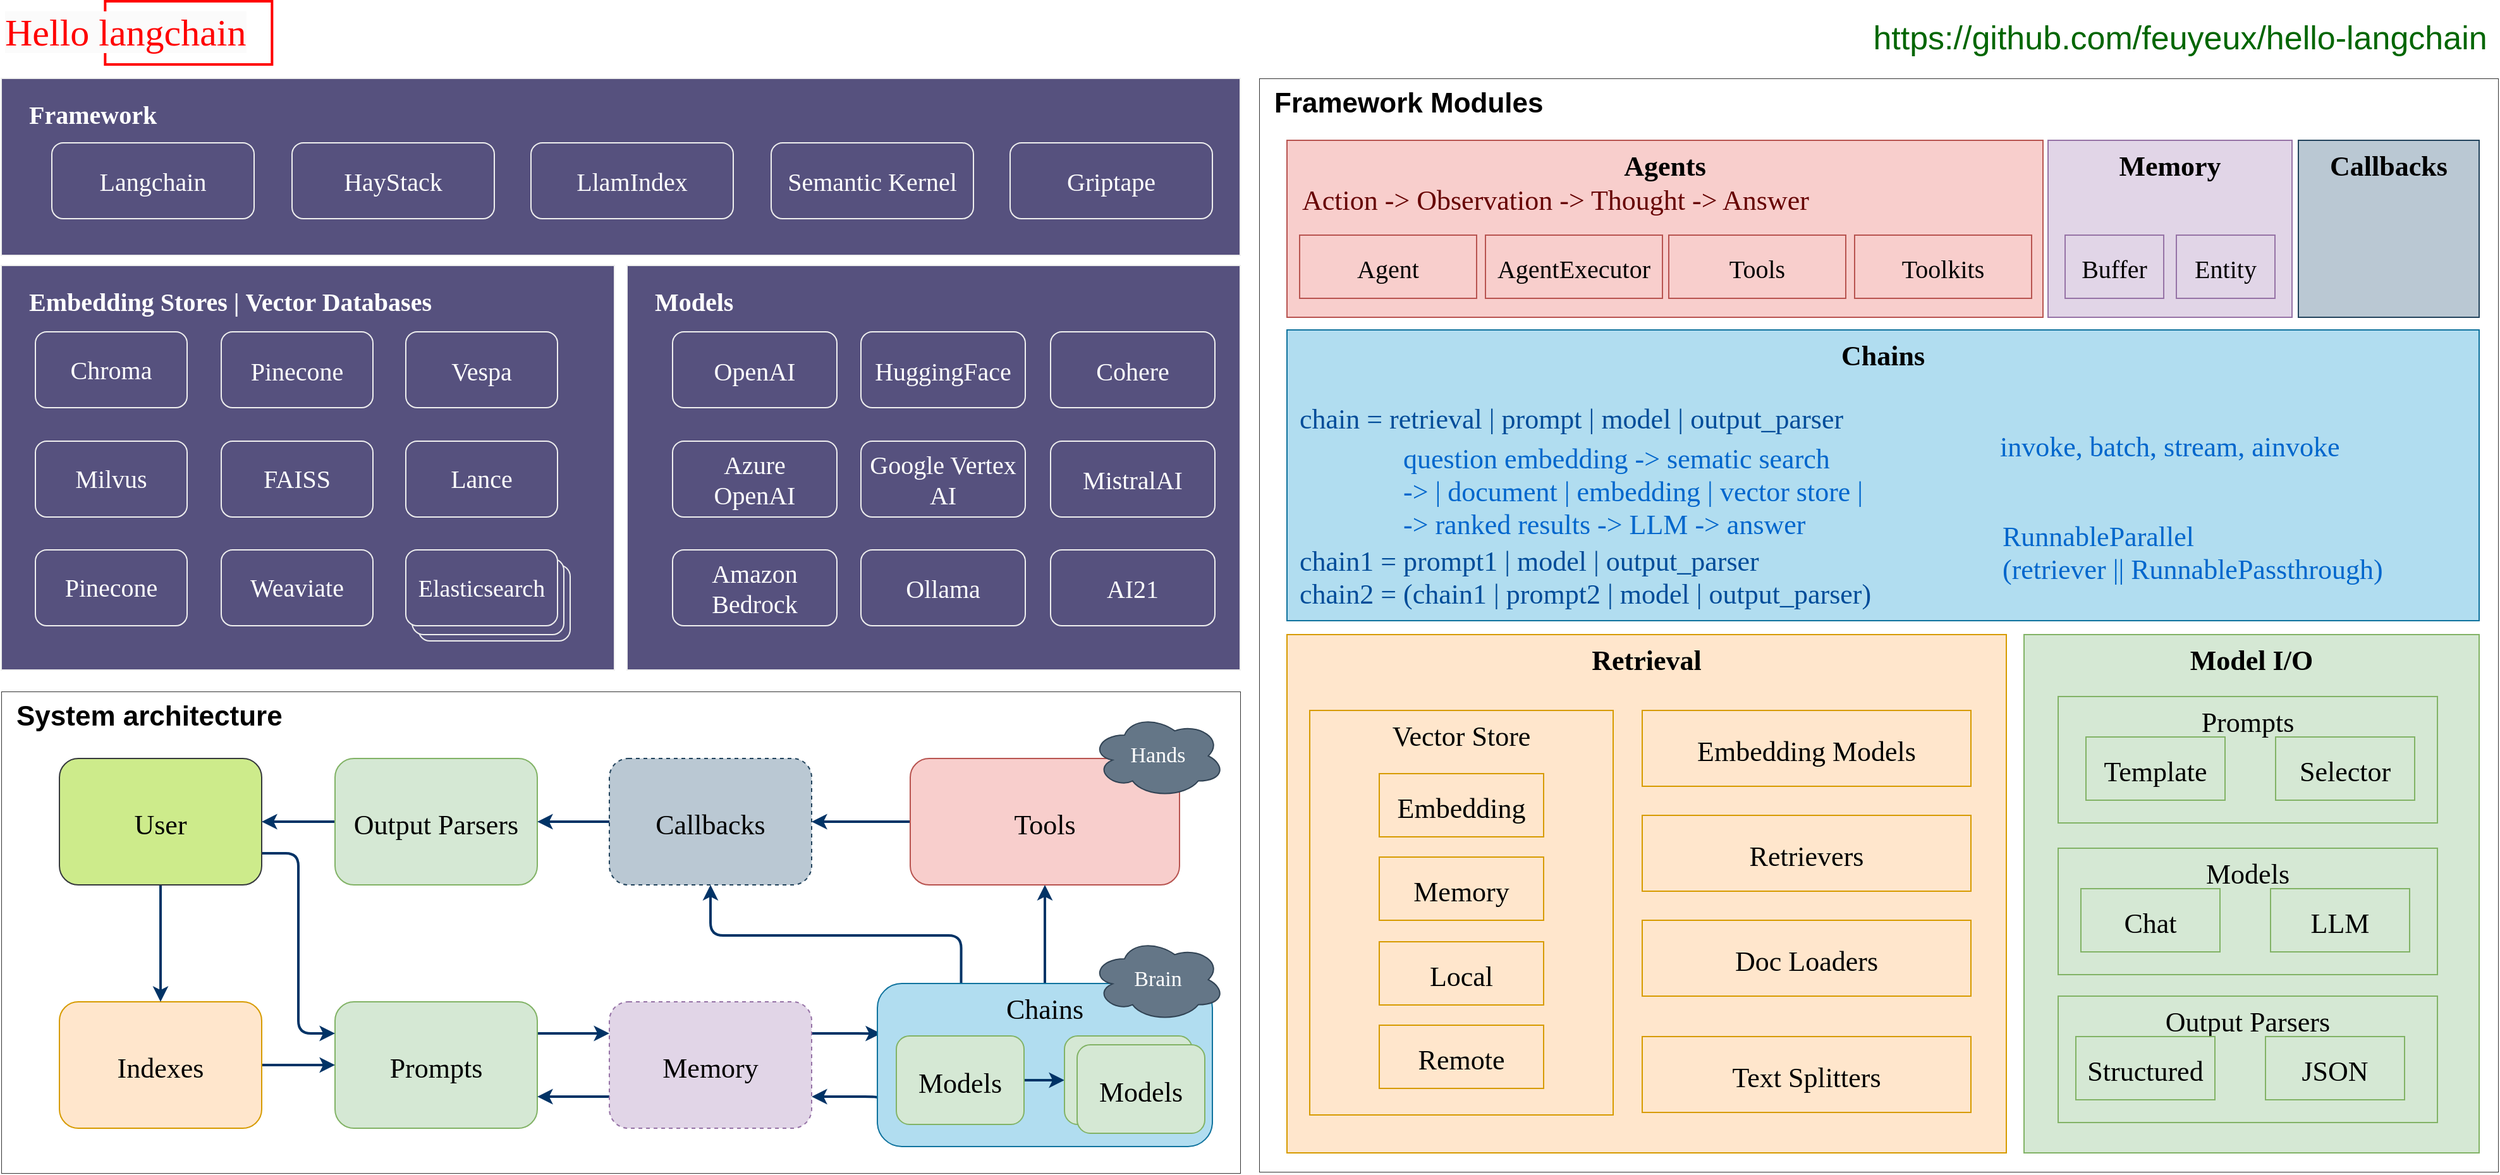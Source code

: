 <mxfile version="24.7.5">
  <diagram name="第 1 页" id="OYuebWuwv2_rnE3YtoPc">
    <mxGraphModel dx="5371" dy="1960" grid="0" gridSize="10" guides="1" tooltips="1" connect="1" arrows="1" fold="1" page="0" pageScale="1" pageWidth="827" pageHeight="1169" math="0" shadow="0">
      <root>
        <mxCell id="0" />
        <mxCell id="1" parent="0" />
        <mxCell id="qlYfSq8vVIO9M1__4HMO-33" value="System architecture" style="rounded=0;whiteSpace=wrap;html=1;fontSize=22;verticalAlign=top;align=left;spacingLeft=10;strokeColor=#333333;fontStyle=1;strokeWidth=0.5;" parent="1" vertex="1">
          <mxGeometry x="-3075" y="167" width="980" height="381" as="geometry" />
        </mxCell>
        <mxCell id="pzyvWJL_5G5Jy8PRfsOv-4" value="Framework Modules" style="rounded=0;whiteSpace=wrap;html=1;fontSize=22;verticalAlign=top;align=left;spacingLeft=10;strokeColor=#333333;fontStyle=1;strokeWidth=0.5;" parent="1" vertex="1">
          <mxGeometry x="-2080" y="-318" width="980" height="865" as="geometry" />
        </mxCell>
        <mxCell id="4NfUdMrG77cPyhmR1fGu-4" value="Retrieval" style="rounded=0;hachureGap=4;fontFamily=Nunito;fontSize=22;verticalAlign=top;fontSource=https%3A%2F%2Ffonts.googleapis.com%2Fcss%3Ffamily%3DNunito;labelBackgroundColor=none;fillColor=#ffe6cc;strokeColor=#d79b00;fontStyle=1" parent="1" vertex="1">
          <mxGeometry x="-2058" y="122" width="569" height="410" as="geometry" />
        </mxCell>
        <mxCell id="4NfUdMrG77cPyhmR1fGu-16" value="Vector Store" style="rounded=0;hachureGap=4;fontFamily=Nunito;fontSize=22;verticalAlign=top;fontSource=https%3A%2F%2Ffonts.googleapis.com%2Fcss%3Ffamily%3DNunito;labelBackgroundColor=none;fillColor=#ffe6cc;strokeColor=#d79b00;" parent="1" vertex="1">
          <mxGeometry x="-2040" y="182" width="240" height="320" as="geometry" />
        </mxCell>
        <mxCell id="4NfUdMrG77cPyhmR1fGu-1" value="Model I/O" style="rounded=0;hachureGap=4;fontFamily=Nunito;fontSize=22;verticalAlign=top;fontSource=https%3A%2F%2Ffonts.googleapis.com%2Fcss%3Ffamily%3DNunito;labelBackgroundColor=none;fillColor=#d5e8d4;strokeColor=#82b366;fontStyle=1" parent="1" vertex="1">
          <mxGeometry x="-1475" y="122" width="360" height="410" as="geometry" />
        </mxCell>
        <mxCell id="4NfUdMrG77cPyhmR1fGu-12" value="Output Parsers" style="rounded=0;hachureGap=4;fontFamily=Nunito;fontSize=22;verticalAlign=top;fontSource=https%3A%2F%2Ffonts.googleapis.com%2Fcss%3Ffamily%3DNunito;labelBackgroundColor=none;fillColor=#d5e8d4;strokeColor=#82b366;" parent="1" vertex="1">
          <mxGeometry x="-1448" y="408" width="300" height="100" as="geometry" />
        </mxCell>
        <mxCell id="4NfUdMrG77cPyhmR1fGu-2" value="Prompts" style="rounded=0;hachureGap=4;fontFamily=Nunito;fontSize=22;verticalAlign=top;fontSource=https%3A%2F%2Ffonts.googleapis.com%2Fcss%3Ffamily%3DNunito;labelBackgroundColor=none;fillColor=#d5e8d4;strokeColor=#82b366;" parent="1" vertex="1">
          <mxGeometry x="-1448" y="171" width="300" height="100" as="geometry" />
        </mxCell>
        <mxCell id="4NfUdMrG77cPyhmR1fGu-3" value="Models" style="rounded=0;hachureGap=4;fontFamily=Nunito;fontSize=22;verticalAlign=top;fontSource=https%3A%2F%2Ffonts.googleapis.com%2Fcss%3Ffamily%3DNunito;labelBackgroundColor=none;fillColor=#d5e8d4;strokeColor=#82b366;" parent="1" vertex="1">
          <mxGeometry x="-1448" y="291" width="300" height="100" as="geometry" />
        </mxCell>
        <mxCell id="4NfUdMrG77cPyhmR1fGu-5" value="Agents" style="rounded=0;hachureGap=4;fontFamily=Nunito;fontSize=22;verticalAlign=top;fontSource=https%3A%2F%2Ffonts.googleapis.com%2Fcss%3Ffamily%3DNunito;labelBackgroundColor=none;fillColor=#f8cecc;strokeColor=#b85450;fontStyle=1" parent="1" vertex="1">
          <mxGeometry x="-2058" y="-269" width="598" height="140" as="geometry" />
        </mxCell>
        <mxCell id="4NfUdMrG77cPyhmR1fGu-6" value="Selector" style="rounded=0;hachureGap=4;fontFamily=Nunito;fontSize=22;fontSource=https%3A%2F%2Ffonts.googleapis.com%2Fcss%3Ffamily%3DNunito;labelBackgroundColor=none;fillColor=#d5e8d4;strokeColor=#82b366;" parent="1" vertex="1">
          <mxGeometry x="-1276" y="203" width="110" height="50" as="geometry" />
        </mxCell>
        <mxCell id="4NfUdMrG77cPyhmR1fGu-7" value="Template" style="rounded=0;hachureGap=4;fontFamily=Nunito;fontSize=22;fontSource=https%3A%2F%2Ffonts.googleapis.com%2Fcss%3Ffamily%3DNunito;labelBackgroundColor=none;fillColor=#d5e8d4;strokeColor=#82b366;" parent="1" vertex="1">
          <mxGeometry x="-1426" y="203" width="110" height="50" as="geometry" />
        </mxCell>
        <mxCell id="4NfUdMrG77cPyhmR1fGu-8" value="Structured" style="rounded=0;hachureGap=4;fontFamily=Nunito;fontSize=22;fontSource=https%3A%2F%2Ffonts.googleapis.com%2Fcss%3Ffamily%3DNunito;labelBackgroundColor=none;fillColor=#d5e8d4;strokeColor=#82b366;" parent="1" vertex="1">
          <mxGeometry x="-1434" y="440" width="110" height="50" as="geometry" />
        </mxCell>
        <mxCell id="4NfUdMrG77cPyhmR1fGu-9" value="JSON" style="rounded=0;hachureGap=4;fontFamily=Nunito;fontSize=22;fontSource=https%3A%2F%2Ffonts.googleapis.com%2Fcss%3Ffamily%3DNunito;labelBackgroundColor=none;fillColor=#d5e8d4;strokeColor=#82b366;" parent="1" vertex="1">
          <mxGeometry x="-1284" y="440" width="110" height="50" as="geometry" />
        </mxCell>
        <mxCell id="4NfUdMrG77cPyhmR1fGu-10" value="Chat" style="rounded=0;hachureGap=4;fontFamily=Nunito;fontSize=22;fontSource=https%3A%2F%2Ffonts.googleapis.com%2Fcss%3Ffamily%3DNunito;labelBackgroundColor=none;fillColor=#d5e8d4;strokeColor=#82b366;" parent="1" vertex="1">
          <mxGeometry x="-1430" y="323" width="110" height="50" as="geometry" />
        </mxCell>
        <mxCell id="4NfUdMrG77cPyhmR1fGu-11" value="LLM" style="rounded=0;hachureGap=4;fontFamily=Nunito;fontSize=22;fontSource=https%3A%2F%2Ffonts.googleapis.com%2Fcss%3Ffamily%3DNunito;labelBackgroundColor=none;fillColor=#d5e8d4;strokeColor=#82b366;" parent="1" vertex="1">
          <mxGeometry x="-1280" y="323" width="110" height="50" as="geometry" />
        </mxCell>
        <mxCell id="4NfUdMrG77cPyhmR1fGu-13" value="Retrievers" style="rounded=0;hachureGap=4;fontFamily=Nunito;fontSize=22;verticalAlign=middle;fontSource=https%3A%2F%2Ffonts.googleapis.com%2Fcss%3Ffamily%3DNunito;flipV=0;labelBackgroundColor=none;fillColor=#ffe6cc;strokeColor=#d79b00;" parent="1" vertex="1">
          <mxGeometry x="-1777" y="265" width="260" height="60" as="geometry" />
        </mxCell>
        <mxCell id="4NfUdMrG77cPyhmR1fGu-14" value="Embedding" style="rounded=0;hachureGap=4;fontFamily=Nunito;fontSize=22;fontSource=https%3A%2F%2Ffonts.googleapis.com%2Fcss%3Ffamily%3DNunito;labelBackgroundColor=none;fillColor=#ffe6cc;strokeColor=#d79b00;" parent="1" vertex="1">
          <mxGeometry x="-1985" y="232" width="130" height="50" as="geometry" />
        </mxCell>
        <mxCell id="4NfUdMrG77cPyhmR1fGu-15" value="Doc Loaders" style="rounded=0;hachureGap=4;fontFamily=Nunito;fontSize=22;verticalAlign=middle;fontSource=https%3A%2F%2Ffonts.googleapis.com%2Fcss%3Ffamily%3DNunito;flipV=0;labelBackgroundColor=none;fillColor=#ffe6cc;strokeColor=#d79b00;" parent="1" vertex="1">
          <mxGeometry x="-1777" y="348" width="260" height="60" as="geometry" />
        </mxCell>
        <mxCell id="4NfUdMrG77cPyhmR1fGu-17" value="Text Splitters" style="rounded=0;hachureGap=4;fontFamily=Nunito;fontSize=22;verticalAlign=middle;fontSource=https%3A%2F%2Ffonts.googleapis.com%2Fcss%3Ffamily%3DNunito;flipV=0;labelBackgroundColor=none;fillColor=#ffe6cc;strokeColor=#d79b00;" parent="1" vertex="1">
          <mxGeometry x="-1777" y="440" width="260" height="60" as="geometry" />
        </mxCell>
        <mxCell id="4NfUdMrG77cPyhmR1fGu-18" value="Embedding Models" style="rounded=0;hachureGap=4;fontFamily=Nunito;fontSize=22;verticalAlign=middle;fontSource=https%3A%2F%2Ffonts.googleapis.com%2Fcss%3Ffamily%3DNunito;flipV=0;labelBackgroundColor=none;fillColor=#ffe6cc;strokeColor=#d79b00;" parent="1" vertex="1">
          <mxGeometry x="-1777" y="182" width="260" height="60" as="geometry" />
        </mxCell>
        <mxCell id="4NfUdMrG77cPyhmR1fGu-19" value="Local" style="rounded=0;hachureGap=4;fontFamily=Nunito;fontSize=22;fontSource=https%3A%2F%2Ffonts.googleapis.com%2Fcss%3Ffamily%3DNunito;labelBackgroundColor=none;fillColor=#ffe6cc;strokeColor=#d79b00;" parent="1" vertex="1">
          <mxGeometry x="-1985" y="365" width="130" height="50" as="geometry" />
        </mxCell>
        <mxCell id="4NfUdMrG77cPyhmR1fGu-20" value="Memory" style="rounded=0;hachureGap=4;fontFamily=Nunito;fontSize=22;fontSource=https%3A%2F%2Ffonts.googleapis.com%2Fcss%3Ffamily%3DNunito;labelBackgroundColor=none;fillColor=#ffe6cc;strokeColor=#d79b00;" parent="1" vertex="1">
          <mxGeometry x="-1985" y="298" width="130" height="50" as="geometry" />
        </mxCell>
        <mxCell id="4NfUdMrG77cPyhmR1fGu-21" value="Remote" style="rounded=0;hachureGap=4;fontFamily=Nunito;fontSize=22;fontSource=https%3A%2F%2Ffonts.googleapis.com%2Fcss%3Ffamily%3DNunito;labelBackgroundColor=none;fillColor=#ffe6cc;strokeColor=#d79b00;" parent="1" vertex="1">
          <mxGeometry x="-1985" y="431" width="130" height="50" as="geometry" />
        </mxCell>
        <mxCell id="4NfUdMrG77cPyhmR1fGu-22" value="Chains" style="rounded=0;hachureGap=4;fontFamily=Nunito;fontSize=22;verticalAlign=top;fontSource=https%3A%2F%2Ffonts.googleapis.com%2Fcss%3Ffamily%3DNunito;labelBackgroundColor=none;fillColor=#b1ddf0;strokeColor=#10739e;fontStyle=1" parent="1" vertex="1">
          <mxGeometry x="-2058" y="-119" width="943" height="230" as="geometry" />
        </mxCell>
        <mxCell id="4NfUdMrG77cPyhmR1fGu-23" value="chain = retrieval | prompt | model | output_parser" style="text;align=left;verticalAlign=middle;resizable=0;points=[];autosize=1;strokeColor=none;fillColor=none;fontSize=22;fontFamily=Nunito;fontStyle=0;labelBackgroundColor=none;labelBorderColor=none;fontColor=#004C99;fontSource=https%3A%2F%2Ffonts.googleapis.com%2Fcss%3Ffamily%3DNunito;" parent="1" vertex="1">
          <mxGeometry x="-2050" y="-70" width="516" height="38" as="geometry" />
        </mxCell>
        <mxCell id="4NfUdMrG77cPyhmR1fGu-26" value="RunnableParallel &#xa;(retriever || RunnablePassthrough)" style="text;align=left;verticalAlign=middle;resizable=0;points=[];autosize=1;strokeColor=none;fillColor=none;fontSize=22;fontFamily=Nunito;fontStyle=0;labelBackgroundColor=none;labelBorderColor=none;fontColor=#0066CC;fontSource=https%3A%2F%2Ffonts.googleapis.com%2Fcss%3Ffamily%3DNunito;" parent="1" vertex="1">
          <mxGeometry x="-1494" y="22.5" width="362" height="65" as="geometry" />
        </mxCell>
        <mxCell id="4NfUdMrG77cPyhmR1fGu-27" value="invoke, batch, stream, ainvoke" style="text;align=left;verticalAlign=middle;resizable=0;points=[];autosize=1;strokeColor=none;fillColor=none;fontSize=22;fontFamily=Nunito;fontStyle=0;labelBackgroundColor=none;labelBorderColor=none;fontColor=#0066CC;fontSource=https%3A%2F%2Ffonts.googleapis.com%2Fcss%3Ffamily%3DNunito;" parent="1" vertex="1">
          <mxGeometry x="-1496" y="-48" width="328" height="38" as="geometry" />
        </mxCell>
        <mxCell id="4NfUdMrG77cPyhmR1fGu-29" value="AgentExecutor" style="rounded=0;hachureGap=4;fontFamily=Nunito;fontSize=20;fontSource=https%3A%2F%2Ffonts.googleapis.com%2Fcss%3Ffamily%3DNunito;labelBackgroundColor=none;fillColor=#f8cecc;strokeColor=#b85450;" parent="1" vertex="1">
          <mxGeometry x="-1901" y="-194" width="140" height="50" as="geometry" />
        </mxCell>
        <mxCell id="4NfUdMrG77cPyhmR1fGu-30" value="Tools" style="rounded=0;hachureGap=4;fontFamily=Nunito;fontSize=20;fontSource=https%3A%2F%2Ffonts.googleapis.com%2Fcss%3Ffamily%3DNunito;labelBackgroundColor=none;fillColor=#f8cecc;strokeColor=#b85450;" parent="1" vertex="1">
          <mxGeometry x="-1756" y="-194" width="140" height="50" as="geometry" />
        </mxCell>
        <mxCell id="4NfUdMrG77cPyhmR1fGu-32" value="chain1 = prompt1 | model | output_parser&#xa;chain2 = (chain1 | prompt2 | model | output_parser)" style="text;align=left;verticalAlign=middle;resizable=0;points=[];autosize=1;strokeColor=none;fillColor=none;fontSize=22;fontFamily=Nunito;labelBackgroundColor=none;fontColor=#004C99;fontSource=https%3A%2F%2Ffonts.googleapis.com%2Fcss%3Ffamily%3DNunito;" parent="1" vertex="1">
          <mxGeometry x="-2050" y="42" width="539" height="65" as="geometry" />
        </mxCell>
        <mxCell id="4NfUdMrG77cPyhmR1fGu-33" value="Toolkits" style="rounded=0;hachureGap=4;fontFamily=Nunito;fontSize=20;fontSource=https%3A%2F%2Ffonts.googleapis.com%2Fcss%3Ffamily%3DNunito;labelBackgroundColor=none;fillColor=#f8cecc;strokeColor=#b85450;" parent="1" vertex="1">
          <mxGeometry x="-1609" y="-194" width="140" height="50" as="geometry" />
        </mxCell>
        <mxCell id="MscFgvf52E4xxU9Cp72V-1" value="question embedding -&gt; sematic search &#xa;-&gt; | document | embedding | vector store | &#xa;-&gt; ranked results -&gt; LLM -&gt; answer" style="text;align=left;verticalAlign=middle;resizable=0;points=[];autosize=1;strokeColor=none;fillColor=none;fontFamily=Nunito;fontSize=22;fontStyle=0;labelBackgroundColor=none;labelBorderColor=none;fontColor=#0066CC;fontSource=https%3A%2F%2Ffonts.googleapis.com%2Fcss%3Ffamily%3DNunito;" parent="1" vertex="1">
          <mxGeometry x="-1968" y="-39" width="457" height="91" as="geometry" />
        </mxCell>
        <mxCell id="mzIa0gRwXA8rVOjW6qRV-1" value="Framework" style="rounded=0;whiteSpace=wrap;html=1;fontFamily=Nunito;fontSize=20;verticalAlign=top;align=left;spacingLeft=20;spacingTop=10;labelBackgroundColor=none;fillColor=#56517E;strokeColor=#EEEEEE;fontColor=#FFFFFF;fontSource=https%3A%2F%2Ffonts.googleapis.com%2Fcss%3Ffamily%3DNunito;glass=0;shadow=0;fontStyle=1" parent="1" vertex="1">
          <mxGeometry x="-3075" y="-318" width="980" height="140" as="geometry" />
        </mxCell>
        <mxCell id="mzIa0gRwXA8rVOjW6qRV-2" value="Embedding Stores |&amp;nbsp;Vector Databases" style="rounded=0;whiteSpace=wrap;html=1;fontFamily=Nunito;fontSize=20;verticalAlign=top;align=left;spacingLeft=20;spacingTop=10;labelBackgroundColor=none;fillColor=#56517E;strokeColor=#EEEEEE;fontColor=#FFFFFF;fontSource=https%3A%2F%2Ffonts.googleapis.com%2Fcss%3Ffamily%3DNunito;glass=0;shadow=0;fontStyle=1" parent="1" vertex="1">
          <mxGeometry x="-3075" y="-170" width="485" height="320" as="geometry" />
        </mxCell>
        <mxCell id="mzIa0gRwXA8rVOjW6qRV-3" value="Models" style="rounded=0;whiteSpace=wrap;html=1;fontFamily=Nunito;fontSize=20;verticalAlign=top;align=left;spacingLeft=20;spacingTop=10;labelBackgroundColor=none;fillColor=#56517E;strokeColor=#EEEEEE;fontColor=#FFFFFF;fontSource=https%3A%2F%2Ffonts.googleapis.com%2Fcss%3Ffamily%3DNunito;glass=0;shadow=0;fontStyle=1" parent="1" vertex="1">
          <mxGeometry x="-2580" y="-170" width="485" height="320" as="geometry" />
        </mxCell>
        <mxCell id="mzIa0gRwXA8rVOjW6qRV-4" value="Langchain" style="rounded=1;whiteSpace=wrap;html=1;fontFamily=Nunito;fontSize=20;labelBackgroundColor=none;fillColor=#56517E;strokeColor=#EEEEEE;fontColor=#FFFFFF;fontSource=https%3A%2F%2Ffonts.googleapis.com%2Fcss%3Ffamily%3DNunito;fontStyle=0" parent="1" vertex="1">
          <mxGeometry x="-3035" y="-267" width="160" height="60" as="geometry" />
        </mxCell>
        <mxCell id="mzIa0gRwXA8rVOjW6qRV-6" value="HayStack" style="rounded=1;whiteSpace=wrap;html=1;fontFamily=Nunito;fontSize=20;labelBackgroundColor=none;fillColor=#56517E;strokeColor=#EEEEEE;fontColor=#FFFFFF;fontSource=https%3A%2F%2Ffonts.googleapis.com%2Fcss%3Ffamily%3DNunito;fontStyle=0" parent="1" vertex="1">
          <mxGeometry x="-2845" y="-267" width="160" height="60" as="geometry" />
        </mxCell>
        <mxCell id="mzIa0gRwXA8rVOjW6qRV-7" value="OpenAI" style="rounded=1;whiteSpace=wrap;html=1;fontFamily=Nunito;fontSize=20;labelBackgroundColor=none;fillColor=#56517E;strokeColor=#EEEEEE;fontColor=#FFFFFF;fontSource=https%3A%2F%2Ffonts.googleapis.com%2Fcss%3Ffamily%3DNunito;fontStyle=0" parent="1" vertex="1">
          <mxGeometry x="-2544" y="-117.5" width="130" height="60" as="geometry" />
        </mxCell>
        <mxCell id="mzIa0gRwXA8rVOjW6qRV-8" value="HuggingFace" style="rounded=1;whiteSpace=wrap;html=1;fontFamily=Nunito;fontSize=20;labelBackgroundColor=none;fillColor=#56517E;strokeColor=#EEEEEE;fontColor=#FFFFFF;fontSource=https%3A%2F%2Ffonts.googleapis.com%2Fcss%3Ffamily%3DNunito;fontStyle=0" parent="1" vertex="1">
          <mxGeometry x="-2395" y="-117.5" width="130" height="60" as="geometry" />
        </mxCell>
        <mxCell id="mzIa0gRwXA8rVOjW6qRV-9" value="Pinecone" style="rounded=1;whiteSpace=wrap;html=1;fontFamily=Nunito;fontSize=20;labelBackgroundColor=none;fillColor=#56517E;strokeColor=#EEEEEE;fontColor=#FFFFFF;fontSource=https%3A%2F%2Ffonts.googleapis.com%2Fcss%3Ffamily%3DNunito;fontStyle=0" parent="1" vertex="1">
          <mxGeometry x="-2901" y="-117.5" width="120" height="60" as="geometry" />
        </mxCell>
        <mxCell id="mzIa0gRwXA8rVOjW6qRV-10" value="Vespa" style="rounded=1;whiteSpace=wrap;html=1;fontFamily=Nunito;fontSize=20;labelBackgroundColor=none;fillColor=#56517E;strokeColor=#EEEEEE;fontColor=#FFFFFF;fontSource=https%3A%2F%2Ffonts.googleapis.com%2Fcss%3Ffamily%3DNunito;fontStyle=0" parent="1" vertex="1">
          <mxGeometry x="-2755" y="-117.5" width="120" height="60" as="geometry" />
        </mxCell>
        <mxCell id="mzIa0gRwXA8rVOjW6qRV-12" value="Cohere" style="rounded=1;whiteSpace=wrap;html=1;fontFamily=Nunito;fontSize=20;labelBackgroundColor=none;fillColor=#56517E;strokeColor=#EEEEEE;fontColor=#FFFFFF;fontSource=https%3A%2F%2Ffonts.googleapis.com%2Fcss%3Ffamily%3DNunito;fontStyle=0" parent="1" vertex="1">
          <mxGeometry x="-2245" y="-117.5" width="130" height="60" as="geometry" />
        </mxCell>
        <mxCell id="mzIa0gRwXA8rVOjW6qRV-13" value="Google Vertex AI" style="rounded=1;whiteSpace=wrap;html=1;fontFamily=Nunito;fontSize=20;fontStyle=0;labelBackgroundColor=none;fillColor=#56517E;strokeColor=#EEEEEE;fontColor=#FFFFFF;fontSource=https%3A%2F%2Ffonts.googleapis.com%2Fcss%3Ffamily%3DNunito;" parent="1" vertex="1">
          <mxGeometry x="-2395" y="-31" width="130" height="60" as="geometry" />
        </mxCell>
        <mxCell id="mzIa0gRwXA8rVOjW6qRV-14" value="LlamIndex" style="rounded=1;whiteSpace=wrap;html=1;fontFamily=Nunito;fontSize=20;labelBackgroundColor=none;fillColor=#56517E;strokeColor=#EEEEEE;fontColor=#FFFFFF;fontSource=https%3A%2F%2Ffonts.googleapis.com%2Fcss%3Ffamily%3DNunito;fontStyle=0" parent="1" vertex="1">
          <mxGeometry x="-2656" y="-267" width="160" height="60" as="geometry" />
        </mxCell>
        <mxCell id="mzIa0gRwXA8rVOjW6qRV-15" value="Azure &lt;br&gt;OpenAI" style="rounded=1;whiteSpace=wrap;html=1;fontFamily=Nunito;fontSize=20;labelBackgroundColor=none;fillColor=#56517E;strokeColor=#EEEEEE;fontColor=#FFFFFF;fontSource=https%3A%2F%2Ffonts.googleapis.com%2Fcss%3Ffamily%3DNunito;fontStyle=0" parent="1" vertex="1">
          <mxGeometry x="-2544" y="-31" width="130" height="60" as="geometry" />
        </mxCell>
        <mxCell id="mzIa0gRwXA8rVOjW6qRV-16" value="&lt;div style=&quot;font-size: 20px; line-height: 21px;&quot;&gt;Chroma&lt;/div&gt;" style="rounded=1;whiteSpace=wrap;html=1;fontFamily=Nunito;fontSize=20;labelBackgroundColor=none;fillColor=#56517E;strokeColor=#EEEEEE;fontColor=#FFFFFF;fontSource=https%3A%2F%2Ffonts.googleapis.com%2Fcss%3Ffamily%3DNunito;fontStyle=0" parent="1" vertex="1">
          <mxGeometry x="-3048" y="-117.5" width="120" height="60" as="geometry" />
        </mxCell>
        <mxCell id="mzIa0gRwXA8rVOjW6qRV-17" value="&lt;div style=&quot;font-size: 20px; line-height: 21px;&quot;&gt;&lt;div style=&quot;line-height: 21px; font-size: 20px;&quot;&gt;Milvus&lt;/div&gt;&lt;/div&gt;" style="rounded=1;whiteSpace=wrap;html=1;fontFamily=Nunito;fontSize=20;labelBackgroundColor=none;fillColor=#56517E;strokeColor=#EEEEEE;fontColor=#FFFFFF;fontSource=https%3A%2F%2Ffonts.googleapis.com%2Fcss%3Ffamily%3DNunito;fontStyle=0" parent="1" vertex="1">
          <mxGeometry x="-3048" y="-31" width="120" height="60" as="geometry" />
        </mxCell>
        <mxCell id="mzIa0gRwXA8rVOjW6qRV-20" value="MistralAI" style="rounded=1;whiteSpace=wrap;html=1;fontFamily=Nunito;fontSize=20;labelBackgroundColor=none;fillColor=#56517E;strokeColor=#EEEEEE;fontColor=#FFFFFF;fontSource=https%3A%2F%2Ffonts.googleapis.com%2Fcss%3Ffamily%3DNunito;fontStyle=0" parent="1" vertex="1">
          <mxGeometry x="-2245" y="-31" width="130" height="60" as="geometry" />
        </mxCell>
        <mxCell id="mzIa0gRwXA8rVOjW6qRV-22" value="&lt;div style=&quot;font-size: 20px; line-height: 21px;&quot;&gt;&lt;div style=&quot;line-height: 21px; font-size: 20px;&quot;&gt;&lt;div style=&quot;line-height: 21px; font-size: 20px;&quot;&gt;Neo4j&lt;/div&gt;&lt;/div&gt;&lt;/div&gt;" style="rounded=1;whiteSpace=wrap;html=1;fontFamily=Nunito;fontSize=20;labelBackgroundColor=none;fillColor=#56517E;strokeColor=#EEEEEE;fontColor=#FFFFFF;fontSource=https%3A%2F%2Ffonts.googleapis.com%2Fcss%3Ffamily%3DNunito;fontStyle=0" parent="1" vertex="1">
          <mxGeometry x="-2745" y="67" width="120" height="60" as="geometry" />
        </mxCell>
        <mxCell id="mzIa0gRwXA8rVOjW6qRV-24" value="&lt;div style=&quot;font-size: 20px; line-height: 21px;&quot;&gt;&lt;div style=&quot;line-height: 21px; font-size: 20px;&quot;&gt;&lt;div style=&quot;line-height: 21px; font-size: 20px;&quot;&gt;Pinecone&lt;/div&gt;&lt;/div&gt;&lt;/div&gt;" style="rounded=1;whiteSpace=wrap;html=1;fontFamily=Nunito;fontSize=20;labelBackgroundColor=none;fillColor=#56517E;strokeColor=#EEEEEE;fontColor=#FFFFFF;fontSource=https%3A%2F%2Ffonts.googleapis.com%2Fcss%3Ffamily%3DNunito;fontStyle=0" parent="1" vertex="1">
          <mxGeometry x="-3048" y="55" width="120" height="60" as="geometry" />
        </mxCell>
        <mxCell id="mzIa0gRwXA8rVOjW6qRV-26" value="&lt;div style=&quot;font-size: 20px; line-height: 21px;&quot;&gt;&lt;div style=&quot;line-height: 21px; font-size: 20px;&quot;&gt;&lt;div style=&quot;line-height: 21px; font-size: 20px;&quot;&gt;Weaviate&lt;/div&gt;&lt;/div&gt;&lt;/div&gt;" style="rounded=1;whiteSpace=wrap;html=1;fontFamily=Nunito;fontSize=20;labelBackgroundColor=none;fillColor=#56517E;strokeColor=#EEEEEE;fontColor=#FFFFFF;fontSource=https%3A%2F%2Ffonts.googleapis.com%2Fcss%3Ffamily%3DNunito;fontStyle=0" parent="1" vertex="1">
          <mxGeometry x="-2901" y="55" width="120" height="60" as="geometry" />
        </mxCell>
        <mxCell id="mzIa0gRwXA8rVOjW6qRV-28" value="Amazon Bedrock" style="rounded=1;whiteSpace=wrap;html=1;fontFamily=Nunito;fontSize=20;labelBackgroundColor=none;fillColor=#56517E;strokeColor=#EEEEEE;fontColor=#FFFFFF;fontSource=https%3A%2F%2Ffonts.googleapis.com%2Fcss%3Ffamily%3DNunito;fontStyle=0" parent="1" vertex="1">
          <mxGeometry x="-2544" y="55" width="130" height="60" as="geometry" />
        </mxCell>
        <mxCell id="pzyvWJL_5G5Jy8PRfsOv-1" value="Memory" style="rounded=0;hachureGap=4;fontFamily=Nunito;fontSize=22;verticalAlign=top;fontSource=https%3A%2F%2Ffonts.googleapis.com%2Fcss%3Ffamily%3DNunito;labelBackgroundColor=none;fillColor=#e1d5e7;strokeColor=#9673a6;fontStyle=1" parent="1" vertex="1">
          <mxGeometry x="-1456" y="-269" width="193" height="140" as="geometry" />
        </mxCell>
        <mxCell id="pzyvWJL_5G5Jy8PRfsOv-2" value="&lt;div style=&quot;font-size: 20px; line-height: 21px;&quot;&gt;&lt;div style=&quot;line-height: 21px; font-size: 20px;&quot;&gt;&lt;div style=&quot;line-height: 21px; font-size: 20px;&quot;&gt;Redis&lt;/div&gt;&lt;/div&gt;&lt;/div&gt;" style="rounded=1;whiteSpace=wrap;html=1;fontFamily=Nunito;fontSize=20;labelBackgroundColor=none;fillColor=#56517E;strokeColor=#EEEEEE;fontColor=#FFFFFF;fontSource=https%3A%2F%2Ffonts.googleapis.com%2Fcss%3Ffamily%3DNunito;fontStyle=0" parent="1" vertex="1">
          <mxGeometry x="-2750" y="62" width="120" height="60" as="geometry" />
        </mxCell>
        <mxCell id="pzyvWJL_5G5Jy8PRfsOv-3" value="Ollama" style="rounded=1;whiteSpace=wrap;html=1;fontFamily=Nunito;fontSize=20;labelBackgroundColor=none;fillColor=#56517E;strokeColor=#EEEEEE;fontColor=#FFFFFF;fontSource=https%3A%2F%2Ffonts.googleapis.com%2Fcss%3Ffamily%3DNunito;fontStyle=0" parent="1" vertex="1">
          <mxGeometry x="-2395" y="55" width="130" height="60" as="geometry" />
        </mxCell>
        <mxCell id="qlYfSq8vVIO9M1__4HMO-2" value="&lt;div style=&quot;font-size: 20px; line-height: 21px;&quot;&gt;FAISS&lt;/div&gt;" style="rounded=1;whiteSpace=wrap;html=1;fontFamily=Nunito;fontSize=20;labelBackgroundColor=none;fillColor=#56517E;strokeColor=#EEEEEE;fontColor=#FFFFFF;fontSource=https%3A%2F%2Ffonts.googleapis.com%2Fcss%3Ffamily%3DNunito;fontStyle=0" parent="1" vertex="1">
          <mxGeometry x="-2901" y="-31" width="120" height="60" as="geometry" />
        </mxCell>
        <mxCell id="qlYfSq8vVIO9M1__4HMO-4" value="&lt;div style=&quot;font-size: 20px; line-height: 21px;&quot;&gt;Lance&lt;/div&gt;" style="rounded=1;whiteSpace=wrap;html=1;fontFamily=Nunito;fontSize=20;labelBackgroundColor=none;fillColor=#56517E;strokeColor=#EEEEEE;fontColor=#FFFFFF;fontSource=https%3A%2F%2Ffonts.googleapis.com%2Fcss%3Ffamily%3DNunito;fontStyle=0" parent="1" vertex="1">
          <mxGeometry x="-2755" y="-31" width="120" height="60" as="geometry" />
        </mxCell>
        <mxCell id="qlYfSq8vVIO9M1__4HMO-5" value="Callbacks" style="rounded=0;hachureGap=4;fontFamily=Nunito;fontSize=22;verticalAlign=top;fontSource=https%3A%2F%2Ffonts.googleapis.com%2Fcss%3Ffamily%3DNunito;labelBackgroundColor=none;fillColor=#bac8d3;strokeColor=#23445d;fontStyle=1" parent="1" vertex="1">
          <mxGeometry x="-1258" y="-269" width="143" height="140" as="geometry" />
        </mxCell>
        <mxCell id="qlYfSq8vVIO9M1__4HMO-6" value="Agent" style="rounded=0;hachureGap=4;fontFamily=Nunito;fontSize=20;fontSource=https%3A%2F%2Ffonts.googleapis.com%2Fcss%3Ffamily%3DNunito;labelBackgroundColor=none;fillColor=#f8cecc;strokeColor=#b85450;" parent="1" vertex="1">
          <mxGeometry x="-2048" y="-194" width="140" height="50" as="geometry" />
        </mxCell>
        <mxCell id="qlYfSq8vVIO9M1__4HMO-8" value="AI21" style="rounded=1;whiteSpace=wrap;html=1;fontFamily=Nunito;fontSize=20;labelBackgroundColor=none;fillColor=#56517E;strokeColor=#EEEEEE;fontColor=#FFFFFF;fontSource=https%3A%2F%2Ffonts.googleapis.com%2Fcss%3Ffamily%3DNunito;fontStyle=0" parent="1" vertex="1">
          <mxGeometry x="-2245" y="55" width="130" height="60" as="geometry" />
        </mxCell>
        <mxCell id="qlYfSq8vVIO9M1__4HMO-9" value="Semantic Kernel" style="rounded=1;whiteSpace=wrap;html=1;fontFamily=Nunito;fontSize=20;labelBackgroundColor=none;fillColor=#56517E;strokeColor=#EEEEEE;fontColor=#FFFFFF;fontSource=https%3A%2F%2Ffonts.googleapis.com%2Fcss%3Ffamily%3DNunito;fontStyle=0" parent="1" vertex="1">
          <mxGeometry x="-2466" y="-267" width="160" height="60" as="geometry" />
        </mxCell>
        <mxCell id="mzIa0gRwXA8rVOjW6qRV-23" value="&lt;div style=&quot;font-size: 19px; line-height: 21px;&quot;&gt;&lt;div style=&quot;line-height: 21px; font-size: 19px;&quot;&gt;&lt;div style=&quot;line-height: 21px; font-size: 19px;&quot;&gt;Elasticsearch&lt;/div&gt;&lt;/div&gt;&lt;/div&gt;" style="rounded=1;whiteSpace=wrap;html=1;fontFamily=Nunito;fontSize=19;labelBackgroundColor=none;fillColor=#56517E;strokeColor=#EEEEEE;fontColor=#FFFFFF;fontSource=https%3A%2F%2Ffonts.googleapis.com%2Fcss%3Ffamily%3DNunito;fontStyle=0" parent="1" vertex="1">
          <mxGeometry x="-2755" y="55" width="120" height="60" as="geometry" />
        </mxCell>
        <mxCell id="qlYfSq8vVIO9M1__4HMO-15" value="Action -&gt; Observation -&gt; Thought -&gt; Answer" style="text;align=left;verticalAlign=middle;resizable=0;points=[];autosize=1;strokeColor=none;fillColor=none;fontSize=22;fontFamily=Nunito;fontStyle=0;labelBackgroundColor=none;labelBorderColor=none;fontColor=#660000;fontSource=https%3A%2F%2Ffonts.googleapis.com%2Fcss%3Ffamily%3DNunito;" parent="1" vertex="1">
          <mxGeometry x="-2048" y="-243" width="465" height="38" as="geometry" />
        </mxCell>
        <mxCell id="qlYfSq8vVIO9M1__4HMO-16" value="Griptape" style="rounded=1;whiteSpace=wrap;html=1;fontFamily=Nunito;fontSize=20;labelBackgroundColor=none;fillColor=#56517E;strokeColor=#EEEEEE;fontColor=#FFFFFF;fontSource=https%3A%2F%2Ffonts.googleapis.com%2Fcss%3Ffamily%3DNunito;fontStyle=0" parent="1" vertex="1">
          <mxGeometry x="-2277" y="-267" width="160" height="60" as="geometry" />
        </mxCell>
        <mxCell id="qlYfSq8vVIO9M1__4HMO-17" value="Buffer" style="rounded=0;hachureGap=4;fontFamily=Nunito;fontSize=20;fontSource=https%3A%2F%2Ffonts.googleapis.com%2Fcss%3Ffamily%3DNunito;labelBackgroundColor=none;fillColor=#e1d5e7;strokeColor=#9673a6;" parent="1" vertex="1">
          <mxGeometry x="-1442.5" y="-194" width="78" height="50" as="geometry" />
        </mxCell>
        <mxCell id="qlYfSq8vVIO9M1__4HMO-18" value="Entity" style="rounded=0;hachureGap=4;fontFamily=Nunito;fontSize=20;fontSource=https%3A%2F%2Ffonts.googleapis.com%2Fcss%3Ffamily%3DNunito;labelBackgroundColor=none;fillColor=#e1d5e7;strokeColor=#9673a6;" parent="1" vertex="1">
          <mxGeometry x="-1354.5" y="-194" width="78" height="50" as="geometry" />
        </mxCell>
        <mxCell id="qlYfSq8vVIO9M1__4HMO-40" style="edgeStyle=orthogonalEdgeStyle;rounded=1;orthogonalLoop=1;jettySize=auto;html=1;exitX=1;exitY=0.25;exitDx=0;exitDy=0;entryX=0;entryY=0.25;entryDx=0;entryDy=0;strokeWidth=2;strokeColor=#003366;" parent="1" source="qlYfSq8vVIO9M1__4HMO-19" target="qlYfSq8vVIO9M1__4HMO-20" edge="1">
          <mxGeometry relative="1" as="geometry" />
        </mxCell>
        <mxCell id="qlYfSq8vVIO9M1__4HMO-19" value="Prompts" style="rounded=1;hachureGap=4;fontFamily=Nunito;fontSize=22;verticalAlign=middle;fontSource=https%3A%2F%2Ffonts.googleapis.com%2Fcss%3Ffamily%3DNunito;labelBackgroundColor=none;fillColor=#d5e8d4;strokeColor=#82b366;" parent="1" vertex="1">
          <mxGeometry x="-2811" y="412.5" width="160" height="100" as="geometry" />
        </mxCell>
        <mxCell id="qlYfSq8vVIO9M1__4HMO-41" style="edgeStyle=orthogonalEdgeStyle;rounded=1;orthogonalLoop=1;jettySize=auto;html=1;exitX=0;exitY=0.75;exitDx=0;exitDy=0;entryX=1;entryY=0.75;entryDx=0;entryDy=0;strokeWidth=2;strokeColor=#003366;" parent="1" source="qlYfSq8vVIO9M1__4HMO-20" target="qlYfSq8vVIO9M1__4HMO-19" edge="1">
          <mxGeometry relative="1" as="geometry" />
        </mxCell>
        <mxCell id="qlYfSq8vVIO9M1__4HMO-42" style="edgeStyle=orthogonalEdgeStyle;rounded=1;orthogonalLoop=1;jettySize=auto;html=1;exitX=1;exitY=0.25;exitDx=0;exitDy=0;entryX=0.011;entryY=0.307;entryDx=0;entryDy=0;entryPerimeter=0;strokeWidth=2;strokeColor=#003366;" parent="1" source="qlYfSq8vVIO9M1__4HMO-20" target="qlYfSq8vVIO9M1__4HMO-21" edge="1">
          <mxGeometry relative="1" as="geometry" />
        </mxCell>
        <mxCell id="qlYfSq8vVIO9M1__4HMO-20" value="Memory" style="rounded=1;hachureGap=4;fontFamily=Nunito;fontSize=22;verticalAlign=middle;fontSource=https%3A%2F%2Ffonts.googleapis.com%2Fcss%3Ffamily%3DNunito;labelBackgroundColor=none;fillColor=#e1d5e7;strokeColor=#9673a6;dashed=1;" parent="1" vertex="1">
          <mxGeometry x="-2594" y="412.5" width="160" height="100" as="geometry" />
        </mxCell>
        <mxCell id="qlYfSq8vVIO9M1__4HMO-43" style="edgeStyle=orthogonalEdgeStyle;rounded=1;orthogonalLoop=1;jettySize=auto;html=1;exitX=0.003;exitY=0.673;exitDx=0;exitDy=0;entryX=1;entryY=0.75;entryDx=0;entryDy=0;strokeWidth=2;strokeColor=#003366;exitPerimeter=0;" parent="1" source="qlYfSq8vVIO9M1__4HMO-21" target="qlYfSq8vVIO9M1__4HMO-20" edge="1">
          <mxGeometry relative="1" as="geometry">
            <Array as="points">
              <mxPoint x="-2381" y="490.5" />
              <mxPoint x="-2382" y="490.5" />
              <mxPoint x="-2382" y="487.5" />
            </Array>
          </mxGeometry>
        </mxCell>
        <mxCell id="qlYfSq8vVIO9M1__4HMO-44" style="edgeStyle=orthogonalEdgeStyle;rounded=1;orthogonalLoop=1;jettySize=auto;html=1;exitX=0.5;exitY=0;exitDx=0;exitDy=0;entryX=0.5;entryY=1;entryDx=0;entryDy=0;strokeWidth=2;strokeColor=#003366;" parent="1" source="qlYfSq8vVIO9M1__4HMO-21" target="qlYfSq8vVIO9M1__4HMO-25" edge="1">
          <mxGeometry relative="1" as="geometry" />
        </mxCell>
        <mxCell id="qlYfSq8vVIO9M1__4HMO-49" style="edgeStyle=orthogonalEdgeStyle;rounded=1;orthogonalLoop=1;jettySize=auto;html=1;exitX=0.25;exitY=0;exitDx=0;exitDy=0;entryX=0.5;entryY=1;entryDx=0;entryDy=0;strokeWidth=2;strokeColor=#003366;" parent="1" source="qlYfSq8vVIO9M1__4HMO-21" target="qlYfSq8vVIO9M1__4HMO-26" edge="1">
          <mxGeometry relative="1" as="geometry">
            <Array as="points">
              <mxPoint x="-2316" y="360" />
              <mxPoint x="-2514" y="360" />
            </Array>
          </mxGeometry>
        </mxCell>
        <mxCell id="qlYfSq8vVIO9M1__4HMO-21" value="Chains" style="rounded=1;hachureGap=4;fontFamily=Nunito;fontSize=22;verticalAlign=top;fontSource=https%3A%2F%2Ffonts.googleapis.com%2Fcss%3Ffamily%3DNunito;labelBackgroundColor=none;fillColor=#b1ddf0;strokeColor=#10739e;" parent="1" vertex="1">
          <mxGeometry x="-2382" y="398" width="265" height="129" as="geometry" />
        </mxCell>
        <mxCell id="qlYfSq8vVIO9M1__4HMO-35" style="edgeStyle=orthogonalEdgeStyle;rounded=1;orthogonalLoop=1;jettySize=auto;html=1;exitX=1;exitY=0.5;exitDx=0;exitDy=0;entryX=0;entryY=0.5;entryDx=0;entryDy=0;strokeWidth=2;strokeColor=#003366;" parent="1" source="qlYfSq8vVIO9M1__4HMO-23" target="qlYfSq8vVIO9M1__4HMO-34" edge="1">
          <mxGeometry relative="1" as="geometry" />
        </mxCell>
        <mxCell id="qlYfSq8vVIO9M1__4HMO-23" value="Models" style="rounded=1;hachureGap=4;fontFamily=Nunito;fontSize=22;verticalAlign=middle;fontSource=https%3A%2F%2Ffonts.googleapis.com%2Fcss%3Ffamily%3DNunito;labelBackgroundColor=none;fillColor=#d5e8d4;strokeColor=#82b366;" parent="1" vertex="1">
          <mxGeometry x="-2367" y="439.5" width="101" height="70" as="geometry" />
        </mxCell>
        <mxCell id="qlYfSq8vVIO9M1__4HMO-48" style="edgeStyle=orthogonalEdgeStyle;rounded=1;orthogonalLoop=1;jettySize=auto;html=1;exitX=0;exitY=0.5;exitDx=0;exitDy=0;strokeWidth=2;strokeColor=#003366;" parent="1" source="qlYfSq8vVIO9M1__4HMO-24" target="qlYfSq8vVIO9M1__4HMO-28" edge="1">
          <mxGeometry relative="1" as="geometry" />
        </mxCell>
        <mxCell id="qlYfSq8vVIO9M1__4HMO-24" value="Output Parsers" style="rounded=1;hachureGap=4;fontFamily=Nunito;fontSize=22;verticalAlign=middle;fontSource=https%3A%2F%2Ffonts.googleapis.com%2Fcss%3Ffamily%3DNunito;labelBackgroundColor=none;fillColor=#d5e8d4;strokeColor=#82b366;" parent="1" vertex="1">
          <mxGeometry x="-2811" y="220" width="160" height="100" as="geometry" />
        </mxCell>
        <mxCell id="qlYfSq8vVIO9M1__4HMO-46" style="edgeStyle=orthogonalEdgeStyle;rounded=1;orthogonalLoop=1;jettySize=auto;html=1;exitX=0;exitY=0.5;exitDx=0;exitDy=0;entryX=1;entryY=0.5;entryDx=0;entryDy=0;strokeWidth=2;strokeColor=#003366;" parent="1" source="qlYfSq8vVIO9M1__4HMO-25" target="qlYfSq8vVIO9M1__4HMO-26" edge="1">
          <mxGeometry relative="1" as="geometry" />
        </mxCell>
        <mxCell id="qlYfSq8vVIO9M1__4HMO-25" value="Tools" style="rounded=1;hachureGap=4;fontFamily=Nunito;fontSize=22;verticalAlign=middle;fontSource=https%3A%2F%2Ffonts.googleapis.com%2Fcss%3Ffamily%3DNunito;labelBackgroundColor=none;fillColor=#f8cecc;strokeColor=#b85450;" parent="1" vertex="1">
          <mxGeometry x="-2356" y="220" width="213" height="100" as="geometry" />
        </mxCell>
        <mxCell id="qlYfSq8vVIO9M1__4HMO-47" style="edgeStyle=orthogonalEdgeStyle;rounded=1;orthogonalLoop=1;jettySize=auto;html=1;exitX=0;exitY=0.5;exitDx=0;exitDy=0;entryX=1;entryY=0.5;entryDx=0;entryDy=0;strokeWidth=2;strokeColor=#003366;" parent="1" source="qlYfSq8vVIO9M1__4HMO-26" target="qlYfSq8vVIO9M1__4HMO-24" edge="1">
          <mxGeometry relative="1" as="geometry" />
        </mxCell>
        <mxCell id="qlYfSq8vVIO9M1__4HMO-26" value="Callbacks" style="rounded=1;hachureGap=4;fontFamily=Nunito;fontSize=22;verticalAlign=middle;fontSource=https%3A%2F%2Ffonts.googleapis.com%2Fcss%3Ffamily%3DNunito;labelBackgroundColor=none;fillColor=#bac8d3;strokeColor=#23445d;dashed=1;" parent="1" vertex="1">
          <mxGeometry x="-2594" y="220" width="160" height="100" as="geometry" />
        </mxCell>
        <mxCell id="qlYfSq8vVIO9M1__4HMO-39" style="edgeStyle=orthogonalEdgeStyle;rounded=1;orthogonalLoop=1;jettySize=auto;html=1;exitX=1;exitY=0.5;exitDx=0;exitDy=0;strokeWidth=2;strokeColor=#003366;" parent="1" source="qlYfSq8vVIO9M1__4HMO-27" target="qlYfSq8vVIO9M1__4HMO-19" edge="1">
          <mxGeometry relative="1" as="geometry" />
        </mxCell>
        <mxCell id="qlYfSq8vVIO9M1__4HMO-27" value="Indexes" style="rounded=1;hachureGap=4;fontFamily=Nunito;fontSize=22;verticalAlign=middle;fontSource=https%3A%2F%2Ffonts.googleapis.com%2Fcss%3Ffamily%3DNunito;labelBackgroundColor=none;fillColor=#ffe6cc;strokeColor=#d79b00;" parent="1" vertex="1">
          <mxGeometry x="-3029" y="412.5" width="160" height="100" as="geometry" />
        </mxCell>
        <mxCell id="qlYfSq8vVIO9M1__4HMO-37" style="edgeStyle=orthogonalEdgeStyle;rounded=1;orthogonalLoop=1;jettySize=auto;html=1;exitX=0.5;exitY=1;exitDx=0;exitDy=0;entryX=0.5;entryY=0;entryDx=0;entryDy=0;strokeWidth=2;strokeColor=#003366;" parent="1" source="qlYfSq8vVIO9M1__4HMO-28" target="qlYfSq8vVIO9M1__4HMO-27" edge="1">
          <mxGeometry relative="1" as="geometry" />
        </mxCell>
        <mxCell id="qlYfSq8vVIO9M1__4HMO-38" style="edgeStyle=orthogonalEdgeStyle;rounded=1;orthogonalLoop=1;jettySize=auto;html=1;exitX=1;exitY=0.75;exitDx=0;exitDy=0;entryX=0;entryY=0.25;entryDx=0;entryDy=0;strokeWidth=2;strokeColor=#003366;" parent="1" source="qlYfSq8vVIO9M1__4HMO-28" target="qlYfSq8vVIO9M1__4HMO-19" edge="1">
          <mxGeometry relative="1" as="geometry" />
        </mxCell>
        <mxCell id="qlYfSq8vVIO9M1__4HMO-28" value="User" style="rounded=1;hachureGap=4;fontFamily=Nunito;fontSize=22;verticalAlign=middle;fontSource=https%3A%2F%2Ffonts.googleapis.com%2Fcss%3Ffamily%3DNunito;labelBackgroundColor=none;fillColor=#cdeb8b;strokeColor=#36393d;" parent="1" vertex="1">
          <mxGeometry x="-3029" y="220" width="160" height="100" as="geometry" />
        </mxCell>
        <mxCell id="qlYfSq8vVIO9M1__4HMO-34" value="Models" style="rounded=1;hachureGap=4;fontFamily=Nunito;fontSize=22;verticalAlign=middle;fontSource=https%3A%2F%2Ffonts.googleapis.com%2Fcss%3Ffamily%3DNunito;labelBackgroundColor=none;fillColor=#d5e8d4;strokeColor=#82b366;" parent="1" vertex="1">
          <mxGeometry x="-2234" y="439.5" width="101" height="70" as="geometry" />
        </mxCell>
        <mxCell id="qlYfSq8vVIO9M1__4HMO-36" value="Models" style="rounded=1;hachureGap=4;fontFamily=Nunito;fontSize=22;verticalAlign=middle;fontSource=https%3A%2F%2Ffonts.googleapis.com%2Fcss%3Ffamily%3DNunito;labelBackgroundColor=none;fillColor=#d5e8d4;strokeColor=#82b366;" parent="1" vertex="1">
          <mxGeometry x="-2224" y="446.5" width="101" height="70" as="geometry" />
        </mxCell>
        <mxCell id="qlYfSq8vVIO9M1__4HMO-50" value="Hands" style="ellipse;shape=cloud;whiteSpace=wrap;html=1;fontFamily=Nunito;fontSource=https%3A%2F%2Ffonts.googleapis.com%2Fcss%3Ffamily%3DNunito;fontSize=17;fontStyle=0;fillColor=#647687;strokeColor=#314354;fontColor=#ffffff;" parent="1" vertex="1">
          <mxGeometry x="-2213" y="185" width="106" height="66" as="geometry" />
        </mxCell>
        <mxCell id="qlYfSq8vVIO9M1__4HMO-51" value="Brain" style="ellipse;shape=cloud;whiteSpace=wrap;html=1;fontFamily=Nunito;fontSource=https%3A%2F%2Ffonts.googleapis.com%2Fcss%3Ffamily%3DNunito;fontSize=17;fontStyle=0;fillColor=#647687;strokeColor=#314354;fontColor=#ffffff;" parent="1" vertex="1">
          <mxGeometry x="-2213" y="362" width="106" height="66" as="geometry" />
        </mxCell>
        <mxCell id="KbBfKpdLjztEsZ8T_dnm-1" value="" style="rounded=0;whiteSpace=wrap;strokeWidth=2;fontColor=#FF0000;strokeColor=#FF0000;html=1;labelBackgroundColor=none;" parent="1" vertex="1">
          <mxGeometry x="-2992.825" y="-379" width="132" height="50" as="geometry" />
        </mxCell>
        <mxCell id="KbBfKpdLjztEsZ8T_dnm-2" value="&lt;span style=&quot;color: rgb(255, 0, 0); font-family: &amp;quot;Concert One&amp;quot;; font-size: 30px; font-style: normal; font-variant-ligatures: normal; font-variant-caps: normal; font-weight: 400; letter-spacing: normal; orphans: 2; text-align: center; text-indent: 0px; text-transform: none; widows: 2; word-spacing: 0px; -webkit-text-stroke-width: 0px; background-color: rgb(251, 251, 251); text-decoration-thickness: initial; text-decoration-style: initial; text-decoration-color: initial; float: none; display: inline !important;&quot;&gt;Hello langchain&lt;/span&gt;" style="text;whiteSpace=wrap;html=1;fontSize=20;fontFamily=Architects Daughter;" parent="1" vertex="1">
          <mxGeometry x="-3074" y="-379" width="250" height="41.5" as="geometry" />
        </mxCell>
        <mxCell id="KbBfKpdLjztEsZ8T_dnm-3" value="https://github.com/feuyeux/hello-langchain" style="text;html=1;align=center;verticalAlign=middle;resizable=0;points=[];autosize=1;strokeColor=none;fillColor=none;fontSize=26;fontColor=#006600;" parent="1" vertex="1">
          <mxGeometry x="-1604" y="-372" width="504" height="43" as="geometry" />
        </mxCell>
      </root>
    </mxGraphModel>
  </diagram>
</mxfile>
